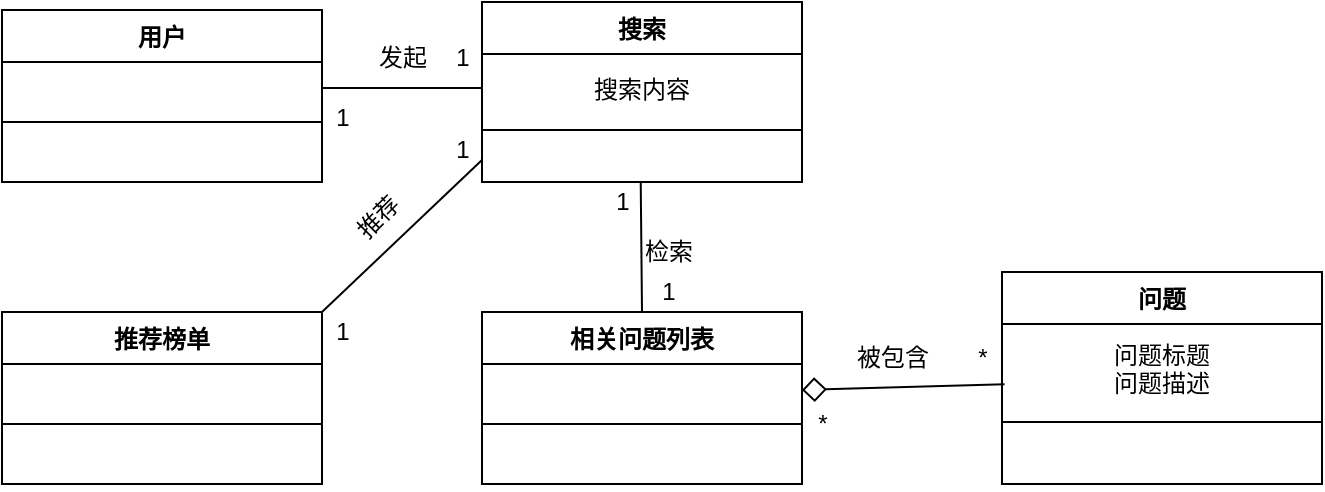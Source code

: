 <mxfile version="12.9.3" type="device"><diagram id="6wMeyarMs7nROyQC8wwc" name="第 1 页"><mxGraphModel dx="855" dy="495" grid="1" gridSize="10" guides="1" tooltips="1" connect="1" arrows="1" fold="1" page="1" pageScale="1" pageWidth="1169" pageHeight="1654" math="0" shadow="0"><root><mxCell id="0"/><mxCell id="1" parent="0"/><mxCell id="sCC45REa3FyGbRFq8mBE-1" value="1" style="text;html=1;align=center;verticalAlign=middle;resizable=0;points=[];autosize=1;" vertex="1" parent="1"><mxGeometry x="575" y="281" width="20" height="20" as="geometry"/></mxCell><mxCell id="sCC45REa3FyGbRFq8mBE-5" value="" style="edgeStyle=none;rounded=0;orthogonalLoop=1;jettySize=auto;html=1;endArrow=diamond;endFill=0;endSize=10;targetPerimeterSpacing=0;entryX=1;entryY=0.5;entryDx=0;entryDy=0;exitX=0.008;exitY=0.686;exitDx=0;exitDy=0;exitPerimeter=0;" edge="1" parent="1" source="sCC45REa3FyGbRFq8mBE-22" target="sCC45REa3FyGbRFq8mBE-26"><mxGeometry relative="1" as="geometry"><mxPoint x="750" y="340" as="sourcePoint"/></mxGeometry></mxCell><mxCell id="sCC45REa3FyGbRFq8mBE-7" value="被包含" style="text;html=1;align=center;verticalAlign=middle;resizable=0;points=[];autosize=1;" vertex="1" parent="1"><mxGeometry x="672" y="314" width="50" height="20" as="geometry"/></mxCell><mxCell id="sCC45REa3FyGbRFq8mBE-8" value="*" style="text;html=1;align=center;verticalAlign=middle;resizable=0;points=[];autosize=1;" vertex="1" parent="1"><mxGeometry x="652" y="347" width="20" height="20" as="geometry"/></mxCell><mxCell id="sCC45REa3FyGbRFq8mBE-9" value="*" style="text;html=1;align=center;verticalAlign=middle;resizable=0;points=[];autosize=1;" vertex="1" parent="1"><mxGeometry x="732" y="314" width="20" height="20" as="geometry"/></mxCell><mxCell id="sCC45REa3FyGbRFq8mBE-10" value="发起" style="text;html=1;align=center;verticalAlign=middle;resizable=0;points=[];autosize=1;" vertex="1" parent="1"><mxGeometry x="432" y="164" width="40" height="20" as="geometry"/></mxCell><mxCell id="sCC45REa3FyGbRFq8mBE-11" value="1" style="text;html=1;align=center;verticalAlign=middle;resizable=0;points=[];autosize=1;" vertex="1" parent="1"><mxGeometry x="412" y="194" width="20" height="20" as="geometry"/></mxCell><mxCell id="sCC45REa3FyGbRFq8mBE-12" value="1" style="text;html=1;align=center;verticalAlign=middle;resizable=0;points=[];autosize=1;" vertex="1" parent="1"><mxGeometry x="472" y="164" width="20" height="20" as="geometry"/></mxCell><mxCell id="sCC45REa3FyGbRFq8mBE-13" value="1" style="text;html=1;align=center;verticalAlign=middle;resizable=0;points=[];autosize=1;" vertex="1" parent="1"><mxGeometry x="552" y="236" width="20" height="20" as="geometry"/></mxCell><mxCell id="sCC45REa3FyGbRFq8mBE-14" value="1" style="text;html=1;align=center;verticalAlign=middle;resizable=0;points=[];autosize=1;" vertex="1" parent="1"><mxGeometry x="412" y="301" width="20" height="20" as="geometry"/></mxCell><mxCell id="sCC45REa3FyGbRFq8mBE-15" value="1" style="text;html=1;align=center;verticalAlign=middle;resizable=0;points=[];autosize=1;" vertex="1" parent="1"><mxGeometry x="472" y="210" width="20" height="20" as="geometry"/></mxCell><mxCell id="sCC45REa3FyGbRFq8mBE-16" value="推荐" style="text;html=1;align=center;verticalAlign=middle;resizable=0;points=[];autosize=1;rotation=-45;" vertex="1" parent="1"><mxGeometry x="420" y="244" width="40" height="20" as="geometry"/></mxCell><mxCell id="sCC45REa3FyGbRFq8mBE-29" value="用户" style="swimlane;fontStyle=1;align=center;verticalAlign=top;childLayout=stackLayout;horizontal=1;startSize=26;horizontalStack=0;resizeParent=1;resizeParentMax=0;resizeLast=0;collapsible=1;marginBottom=0;" vertex="1" parent="1"><mxGeometry x="252" y="150" width="160" height="86" as="geometry"/></mxCell><mxCell id="sCC45REa3FyGbRFq8mBE-30" value=" " style="text;strokeColor=none;fillColor=none;align=left;verticalAlign=top;spacingLeft=4;spacingRight=4;overflow=hidden;rotatable=0;points=[[0,0.5],[1,0.5]];portConstraint=eastwest;" vertex="1" parent="sCC45REa3FyGbRFq8mBE-29"><mxGeometry y="26" width="160" height="26" as="geometry"/></mxCell><mxCell id="sCC45REa3FyGbRFq8mBE-31" value="" style="line;strokeWidth=1;fillColor=none;align=left;verticalAlign=middle;spacingTop=-1;spacingLeft=3;spacingRight=3;rotatable=0;labelPosition=right;points=[];portConstraint=eastwest;" vertex="1" parent="sCC45REa3FyGbRFq8mBE-29"><mxGeometry y="52" width="160" height="8" as="geometry"/></mxCell><mxCell id="sCC45REa3FyGbRFq8mBE-32" value=" " style="text;strokeColor=none;fillColor=none;align=left;verticalAlign=top;spacingLeft=4;spacingRight=4;overflow=hidden;rotatable=0;points=[[0,0.5],[1,0.5]];portConstraint=eastwest;" vertex="1" parent="sCC45REa3FyGbRFq8mBE-29"><mxGeometry y="60" width="160" height="26" as="geometry"/></mxCell><mxCell id="sCC45REa3FyGbRFq8mBE-37" style="edgeStyle=orthogonalEdgeStyle;rounded=0;orthogonalLoop=1;jettySize=auto;html=1;exitX=1;exitY=0.5;exitDx=0;exitDy=0;entryX=0;entryY=0.5;entryDx=0;entryDy=0;endArrow=none;endFill=0;" edge="1" parent="1" source="sCC45REa3FyGbRFq8mBE-30" target="sCC45REa3FyGbRFq8mBE-34"><mxGeometry relative="1" as="geometry"/></mxCell><mxCell id="sCC45REa3FyGbRFq8mBE-33" value="搜索" style="swimlane;fontStyle=1;align=center;verticalAlign=top;childLayout=stackLayout;horizontal=1;startSize=26;horizontalStack=0;resizeParent=1;resizeParentMax=0;resizeLast=0;collapsible=1;marginBottom=0;" vertex="1" parent="1"><mxGeometry x="492" y="146" width="160" height="90" as="geometry"/></mxCell><mxCell id="sCC45REa3FyGbRFq8mBE-34" value="搜索内容" style="text;strokeColor=none;fillColor=none;align=center;verticalAlign=middle;spacingLeft=4;spacingRight=4;overflow=hidden;rotatable=0;points=[[0,0.5],[1,0.5]];portConstraint=eastwest;" vertex="1" parent="sCC45REa3FyGbRFq8mBE-33"><mxGeometry y="26" width="160" height="34" as="geometry"/></mxCell><mxCell id="sCC45REa3FyGbRFq8mBE-35" value="" style="line;strokeWidth=1;fillColor=none;align=left;verticalAlign=middle;spacingTop=-1;spacingLeft=3;spacingRight=3;rotatable=0;labelPosition=right;points=[];portConstraint=eastwest;" vertex="1" parent="sCC45REa3FyGbRFq8mBE-33"><mxGeometry y="60" width="160" height="8" as="geometry"/></mxCell><mxCell id="sCC45REa3FyGbRFq8mBE-36" value=" " style="text;strokeColor=none;fillColor=none;align=left;verticalAlign=top;spacingLeft=4;spacingRight=4;overflow=hidden;rotatable=0;points=[[0,0.5],[1,0.5]];portConstraint=eastwest;" vertex="1" parent="sCC45REa3FyGbRFq8mBE-33"><mxGeometry y="68" width="160" height="22" as="geometry"/></mxCell><mxCell id="sCC45REa3FyGbRFq8mBE-42" style="edgeStyle=none;rounded=0;orthogonalLoop=1;jettySize=auto;html=1;exitX=0.5;exitY=0;exitDx=0;exitDy=0;entryX=0.496;entryY=0.992;entryDx=0;entryDy=0;entryPerimeter=0;endArrow=none;endFill=0;" edge="1" parent="1" source="sCC45REa3FyGbRFq8mBE-25" target="sCC45REa3FyGbRFq8mBE-36"><mxGeometry relative="1" as="geometry"/></mxCell><mxCell id="sCC45REa3FyGbRFq8mBE-44" value="检索" style="text;html=1;align=center;verticalAlign=middle;resizable=0;points=[];labelBackgroundColor=#ffffff;horizontal=1;" vertex="1" connectable="0" parent="sCC45REa3FyGbRFq8mBE-42"><mxGeometry x="0.066" y="-9" relative="1" as="geometry"><mxPoint x="4.34" y="4.09" as="offset"/></mxGeometry></mxCell><mxCell id="sCC45REa3FyGbRFq8mBE-25" value="相关问题列表" style="swimlane;fontStyle=1;align=center;verticalAlign=top;childLayout=stackLayout;horizontal=1;startSize=26;horizontalStack=0;resizeParent=1;resizeParentMax=0;resizeLast=0;collapsible=1;marginBottom=0;" vertex="1" parent="1"><mxGeometry x="492" y="301" width="160" height="86" as="geometry"/></mxCell><mxCell id="sCC45REa3FyGbRFq8mBE-26" value=" " style="text;strokeColor=none;fillColor=none;align=left;verticalAlign=top;spacingLeft=4;spacingRight=4;overflow=hidden;rotatable=0;points=[[0,0.5],[1,0.5]];portConstraint=eastwest;" vertex="1" parent="sCC45REa3FyGbRFq8mBE-25"><mxGeometry y="26" width="160" height="26" as="geometry"/></mxCell><mxCell id="sCC45REa3FyGbRFq8mBE-27" value="" style="line;strokeWidth=1;fillColor=none;align=left;verticalAlign=middle;spacingTop=-1;spacingLeft=3;spacingRight=3;rotatable=0;labelPosition=right;points=[];portConstraint=eastwest;" vertex="1" parent="sCC45REa3FyGbRFq8mBE-25"><mxGeometry y="52" width="160" height="8" as="geometry"/></mxCell><mxCell id="sCC45REa3FyGbRFq8mBE-28" value=" " style="text;strokeColor=none;fillColor=none;align=left;verticalAlign=top;spacingLeft=4;spacingRight=4;overflow=hidden;rotatable=0;points=[[0,0.5],[1,0.5]];portConstraint=eastwest;" vertex="1" parent="sCC45REa3FyGbRFq8mBE-25"><mxGeometry y="60" width="160" height="26" as="geometry"/></mxCell><mxCell id="sCC45REa3FyGbRFq8mBE-41" style="rounded=0;orthogonalLoop=1;jettySize=auto;html=1;exitX=1;exitY=0;exitDx=0;exitDy=0;entryX=0;entryY=0.5;entryDx=0;entryDy=0;endArrow=none;endFill=0;" edge="1" parent="1" source="sCC45REa3FyGbRFq8mBE-17" target="sCC45REa3FyGbRFq8mBE-36"><mxGeometry relative="1" as="geometry"/></mxCell><mxCell id="sCC45REa3FyGbRFq8mBE-17" value="推荐榜单" style="swimlane;fontStyle=1;align=center;verticalAlign=top;childLayout=stackLayout;horizontal=1;startSize=26;horizontalStack=0;resizeParent=1;resizeParentMax=0;resizeLast=0;collapsible=1;marginBottom=0;" vertex="1" parent="1"><mxGeometry x="252" y="301" width="160" height="86" as="geometry"/></mxCell><mxCell id="sCC45REa3FyGbRFq8mBE-18" value=" " style="text;strokeColor=none;fillColor=none;align=center;verticalAlign=middle;spacingLeft=4;spacingRight=4;overflow=hidden;rotatable=0;points=[[0,0.5],[1,0.5]];portConstraint=eastwest;" vertex="1" parent="sCC45REa3FyGbRFq8mBE-17"><mxGeometry y="26" width="160" height="26" as="geometry"/></mxCell><mxCell id="sCC45REa3FyGbRFq8mBE-19" value="" style="line;strokeWidth=1;fillColor=none;align=left;verticalAlign=middle;spacingTop=-1;spacingLeft=3;spacingRight=3;rotatable=0;labelPosition=right;points=[];portConstraint=eastwest;" vertex="1" parent="sCC45REa3FyGbRFq8mBE-17"><mxGeometry y="52" width="160" height="8" as="geometry"/></mxCell><mxCell id="sCC45REa3FyGbRFq8mBE-20" value=" " style="text;strokeColor=none;fillColor=none;align=left;verticalAlign=top;spacingLeft=4;spacingRight=4;overflow=hidden;rotatable=0;points=[[0,0.5],[1,0.5]];portConstraint=eastwest;" vertex="1" parent="sCC45REa3FyGbRFq8mBE-17"><mxGeometry y="60" width="160" height="26" as="geometry"/></mxCell><mxCell id="sCC45REa3FyGbRFq8mBE-21" value="问题" style="swimlane;fontStyle=1;align=center;verticalAlign=top;childLayout=stackLayout;horizontal=1;startSize=26;horizontalStack=0;resizeParent=1;resizeParentMax=0;resizeLast=0;collapsible=1;marginBottom=0;" vertex="1" parent="1"><mxGeometry x="752" y="281" width="160" height="106" as="geometry"/></mxCell><mxCell id="sCC45REa3FyGbRFq8mBE-22" value="问题标题&#10;问题描述" style="text;strokeColor=none;fillColor=none;align=center;verticalAlign=middle;spacingLeft=4;spacingRight=4;overflow=hidden;rotatable=0;points=[[0,0.5],[1,0.5]];portConstraint=eastwest;" vertex="1" parent="sCC45REa3FyGbRFq8mBE-21"><mxGeometry y="26" width="160" height="44" as="geometry"/></mxCell><mxCell id="sCC45REa3FyGbRFq8mBE-23" value="" style="line;strokeWidth=1;fillColor=none;align=left;verticalAlign=middle;spacingTop=-1;spacingLeft=3;spacingRight=3;rotatable=0;labelPosition=right;points=[];portConstraint=eastwest;" vertex="1" parent="sCC45REa3FyGbRFq8mBE-21"><mxGeometry y="70" width="160" height="10" as="geometry"/></mxCell><mxCell id="sCC45REa3FyGbRFq8mBE-24" value=" " style="text;strokeColor=none;fillColor=none;align=left;verticalAlign=top;spacingLeft=4;spacingRight=4;overflow=hidden;rotatable=0;points=[[0,0.5],[1,0.5]];portConstraint=eastwest;" vertex="1" parent="sCC45REa3FyGbRFq8mBE-21"><mxGeometry y="80" width="160" height="26" as="geometry"/></mxCell></root></mxGraphModel></diagram></mxfile>